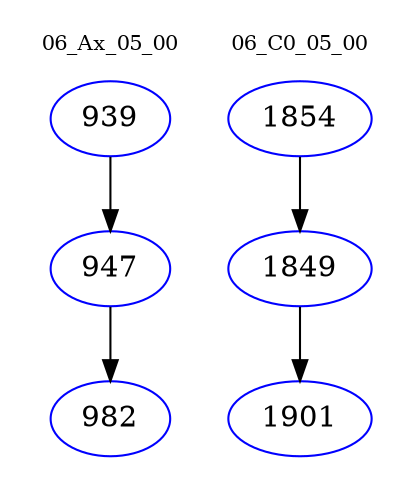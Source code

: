 digraph{
subgraph cluster_0 {
color = white
label = "06_Ax_05_00";
fontsize=10;
T0_939 [label="939", color="blue"]
T0_939 -> T0_947 [color="black"]
T0_947 [label="947", color="blue"]
T0_947 -> T0_982 [color="black"]
T0_982 [label="982", color="blue"]
}
subgraph cluster_1 {
color = white
label = "06_C0_05_00";
fontsize=10;
T1_1854 [label="1854", color="blue"]
T1_1854 -> T1_1849 [color="black"]
T1_1849 [label="1849", color="blue"]
T1_1849 -> T1_1901 [color="black"]
T1_1901 [label="1901", color="blue"]
}
}
